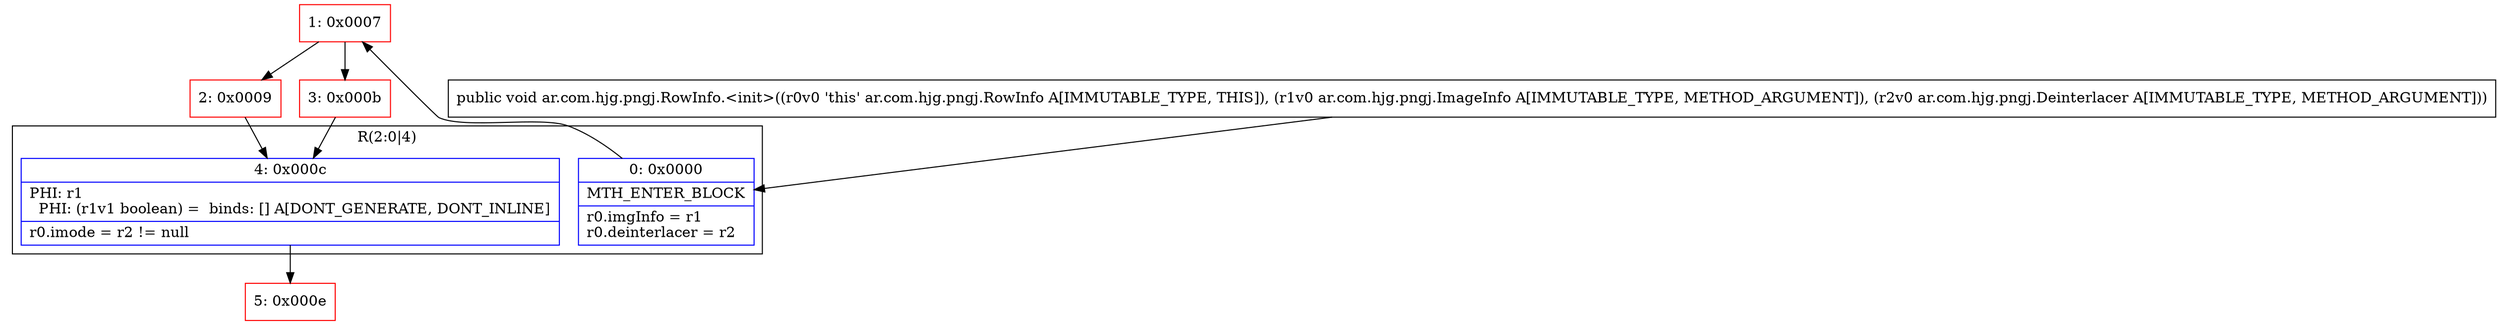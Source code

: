 digraph "CFG forar.com.hjg.pngj.RowInfo.\<init\>(Lar\/com\/hjg\/pngj\/ImageInfo;Lar\/com\/hjg\/pngj\/Deinterlacer;)V" {
subgraph cluster_Region_1845789044 {
label = "R(2:0|4)";
node [shape=record,color=blue];
Node_0 [shape=record,label="{0\:\ 0x0000|MTH_ENTER_BLOCK\l|r0.imgInfo = r1\lr0.deinterlacer = r2\l}"];
Node_4 [shape=record,label="{4\:\ 0x000c|PHI: r1 \l  PHI: (r1v1 boolean) =  binds: [] A[DONT_GENERATE, DONT_INLINE]\l|r0.imode = r2 != null\l}"];
}
Node_1 [shape=record,color=red,label="{1\:\ 0x0007}"];
Node_2 [shape=record,color=red,label="{2\:\ 0x0009}"];
Node_3 [shape=record,color=red,label="{3\:\ 0x000b}"];
Node_5 [shape=record,color=red,label="{5\:\ 0x000e}"];
MethodNode[shape=record,label="{public void ar.com.hjg.pngj.RowInfo.\<init\>((r0v0 'this' ar.com.hjg.pngj.RowInfo A[IMMUTABLE_TYPE, THIS]), (r1v0 ar.com.hjg.pngj.ImageInfo A[IMMUTABLE_TYPE, METHOD_ARGUMENT]), (r2v0 ar.com.hjg.pngj.Deinterlacer A[IMMUTABLE_TYPE, METHOD_ARGUMENT])) }"];
MethodNode -> Node_0;
Node_0 -> Node_1;
Node_4 -> Node_5;
Node_1 -> Node_2;
Node_1 -> Node_3;
Node_2 -> Node_4;
Node_3 -> Node_4;
}

